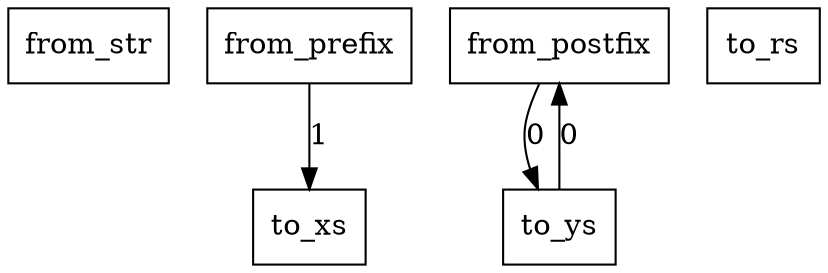 digraph {
    graph [rankdir=TB
          ,bgcolor=transparent];
    node [shape=box
         ,fillcolor=white
         ,style=filled];
    0 [label=<from_str>];
    1 [label=<from_prefix>];
    2 [label=<from_postfix>];
    3 [label=<to_xs>];
    4 [label=<to_ys>];
    5 [label=<to_rs>];
    1 -> 3 [label=1];
    2 -> 4 [label=0];
    4 -> 2 [label=0];
}